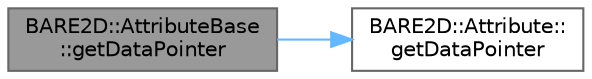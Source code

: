 digraph "BARE2D::AttributeBase::getDataPointer"
{
 // INTERACTIVE_SVG=YES
 // LATEX_PDF_SIZE
  bgcolor="transparent";
  edge [fontname=Helvetica,fontsize=10,labelfontname=Helvetica,labelfontsize=10];
  node [fontname=Helvetica,fontsize=10,shape=box,height=0.2,width=0.4];
  rankdir="LR";
  Node1 [label="BARE2D::AttributeBase\l::getDataPointer",height=0.2,width=0.4,color="gray40", fillcolor="grey60", style="filled", fontcolor="black",tooltip=" "];
  Node1 -> Node2 [color="steelblue1",style="solid"];
  Node2 [label="BARE2D::Attribute::\lgetDataPointer",height=0.2,width=0.4,color="grey40", fillcolor="white", style="filled",URL="$class_b_a_r_e2_d_1_1_attribute.html#a2eb7e081b3c98be11eb6aee0e2b7328e",tooltip=" "];
}
